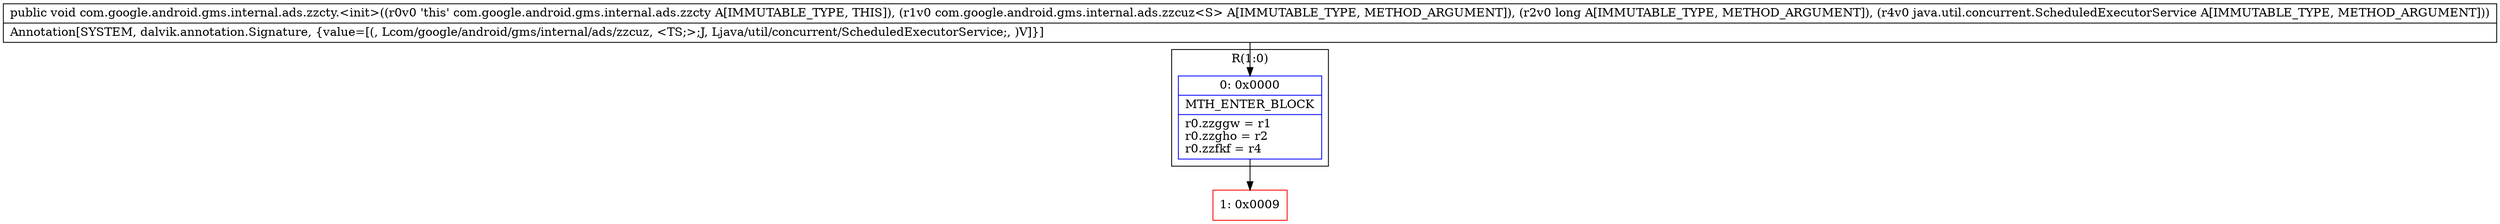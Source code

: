 digraph "CFG forcom.google.android.gms.internal.ads.zzcty.\<init\>(Lcom\/google\/android\/gms\/internal\/ads\/zzcuz;JLjava\/util\/concurrent\/ScheduledExecutorService;)V" {
subgraph cluster_Region_713499556 {
label = "R(1:0)";
node [shape=record,color=blue];
Node_0 [shape=record,label="{0\:\ 0x0000|MTH_ENTER_BLOCK\l|r0.zzggw = r1\lr0.zzgho = r2\lr0.zzfkf = r4\l}"];
}
Node_1 [shape=record,color=red,label="{1\:\ 0x0009}"];
MethodNode[shape=record,label="{public void com.google.android.gms.internal.ads.zzcty.\<init\>((r0v0 'this' com.google.android.gms.internal.ads.zzcty A[IMMUTABLE_TYPE, THIS]), (r1v0 com.google.android.gms.internal.ads.zzcuz\<S\> A[IMMUTABLE_TYPE, METHOD_ARGUMENT]), (r2v0 long A[IMMUTABLE_TYPE, METHOD_ARGUMENT]), (r4v0 java.util.concurrent.ScheduledExecutorService A[IMMUTABLE_TYPE, METHOD_ARGUMENT]))  | Annotation[SYSTEM, dalvik.annotation.Signature, \{value=[(, Lcom\/google\/android\/gms\/internal\/ads\/zzcuz, \<TS;\>;J, Ljava\/util\/concurrent\/ScheduledExecutorService;, )V]\}]\l}"];
MethodNode -> Node_0;
Node_0 -> Node_1;
}

